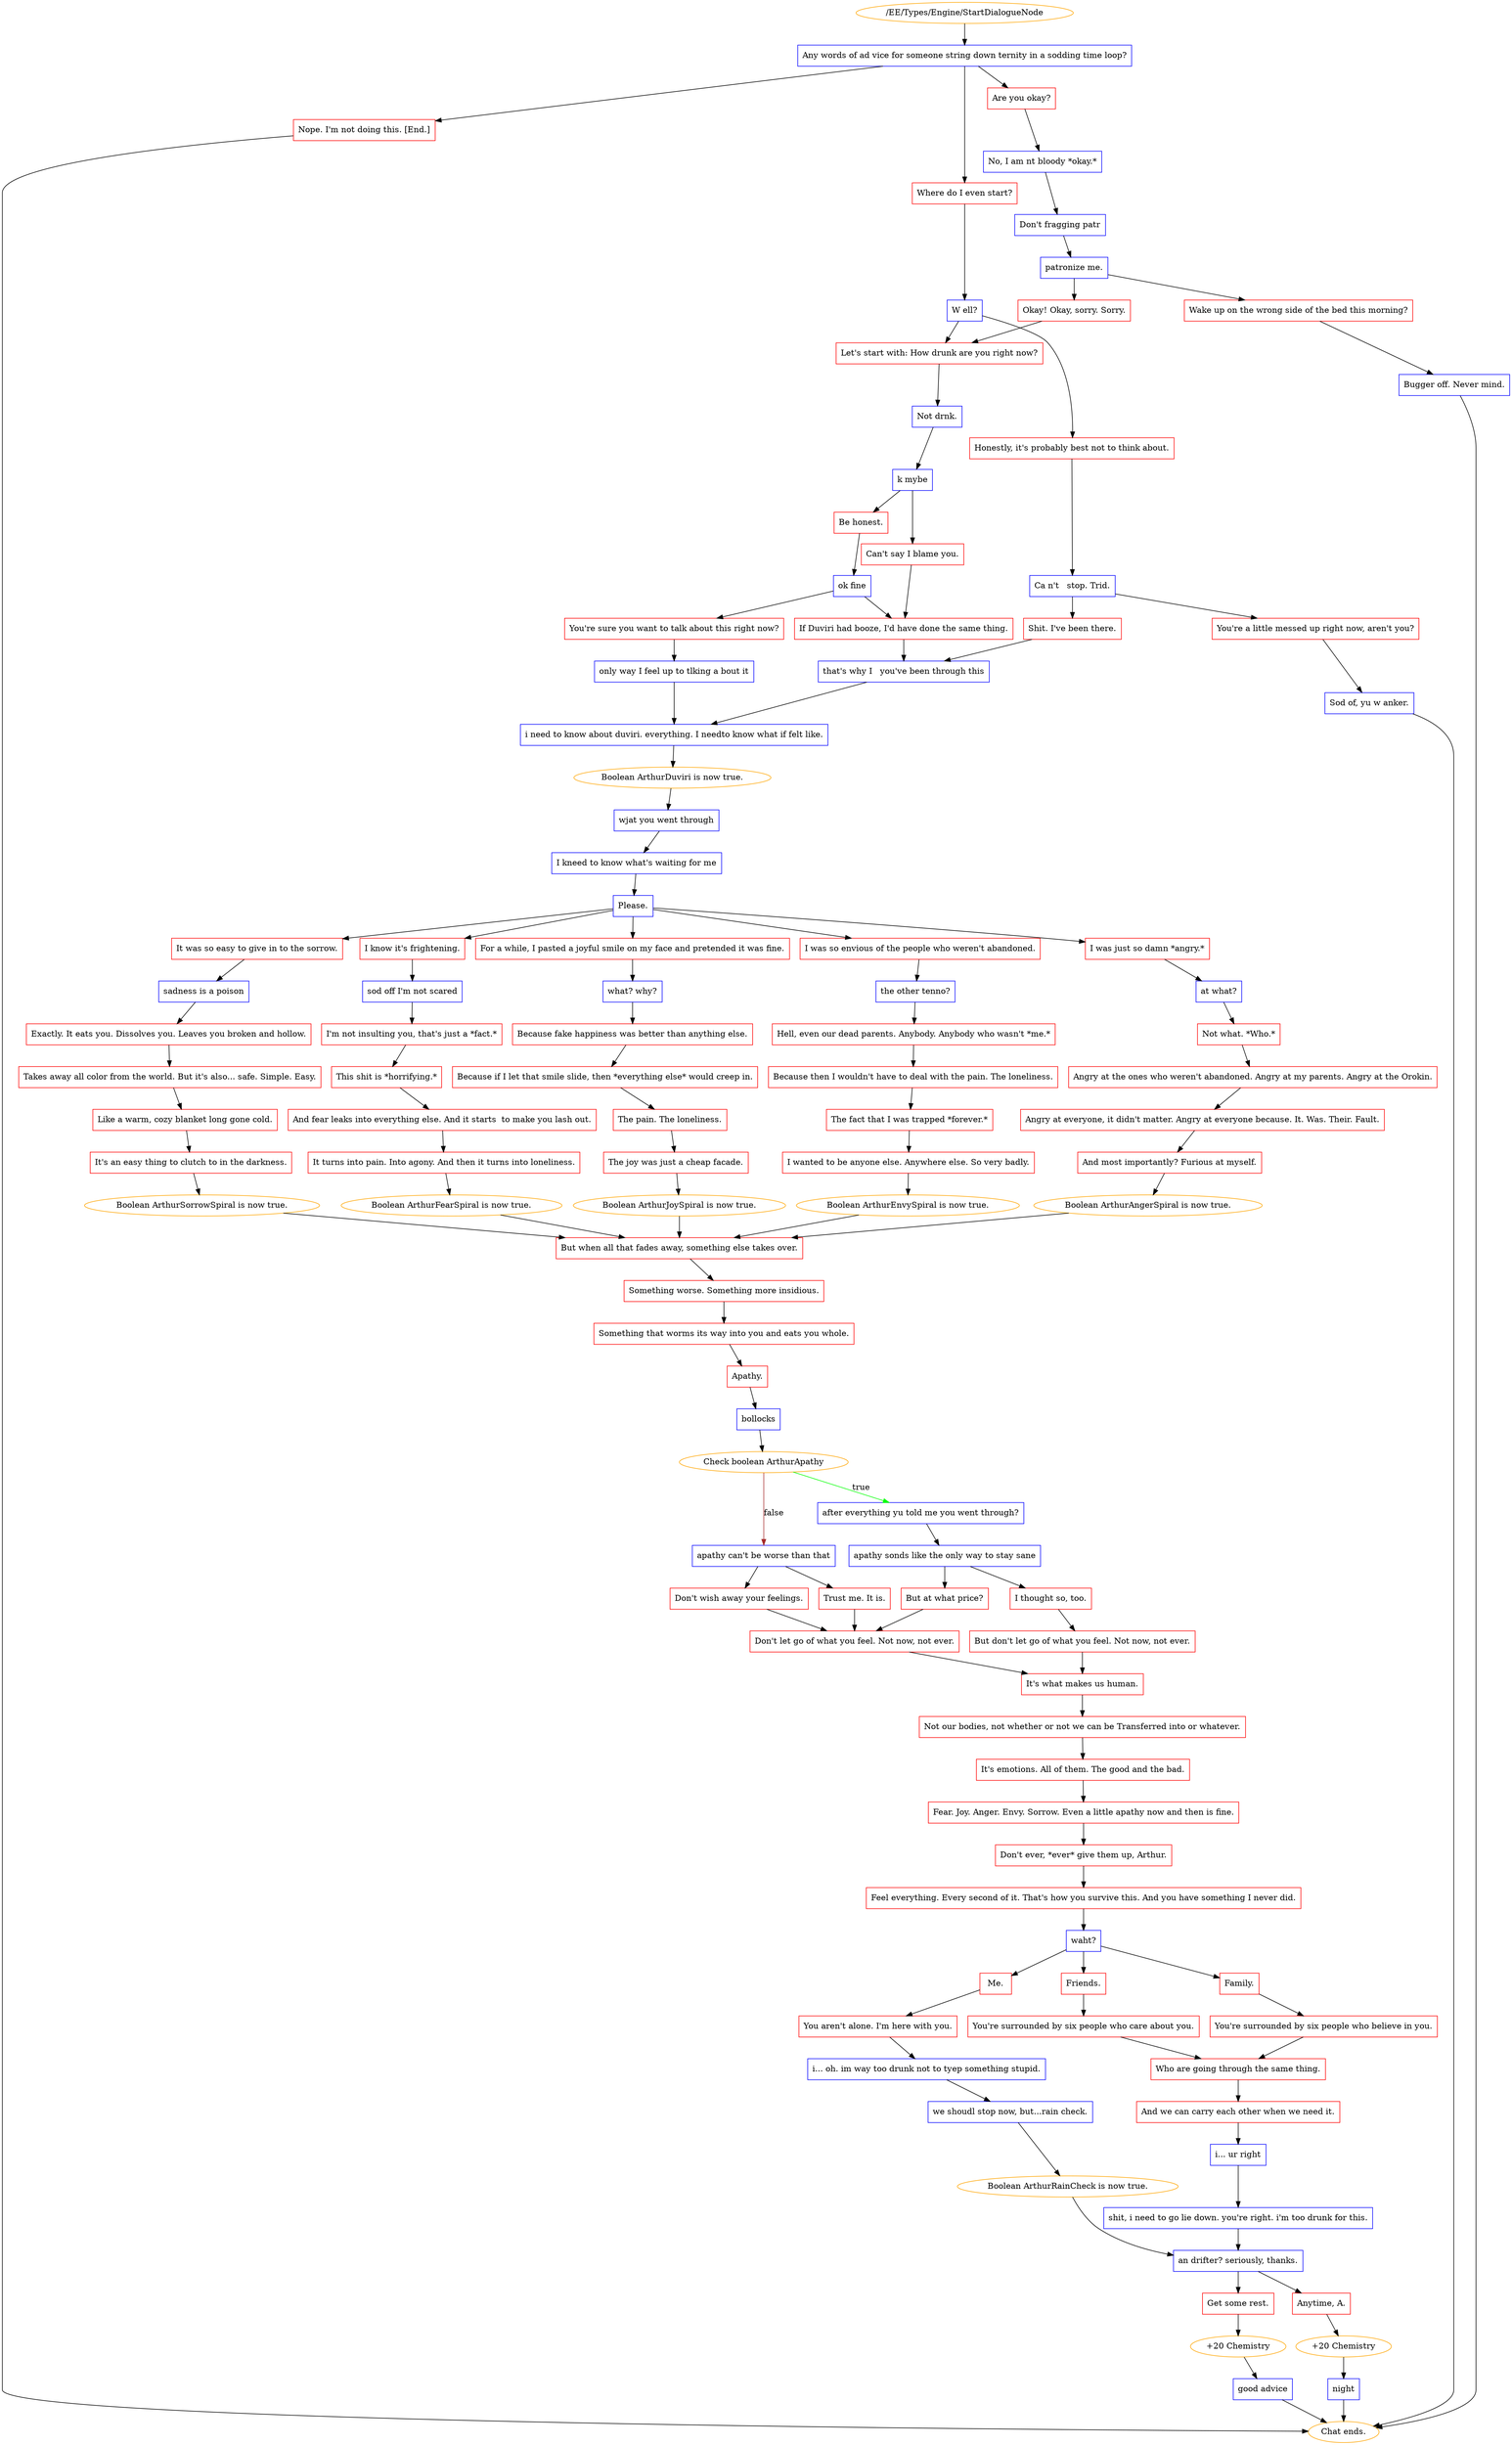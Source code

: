 digraph {
	1405 [label="/EE/Types/Engine/StartDialogueNode",color=orange];
		1405 -> 1406;
	1406 [label="Any words of ad vice for someone string down ternity in a sodding time loop?",shape=box,color=blue];
		1406 -> 1407;
		1406 -> 1409;
		1406 -> 1410;
	1407 [label="Are you okay?",shape=box,color=red];
		1407 -> 1408;
	1409 [label="Where do I even start?",shape=box,color=red];
		1409 -> 1411;
	1410 [label="Nope. I'm not doing this. [End.]",shape=box,color=red];
		1410 -> "Chat ends.";
	1408 [label="No, I am nt bloody *okay.*",shape=box,color=blue];
		1408 -> 1413;
	1411 [label="W ell?",shape=box,color=blue];
		1411 -> 1419;
		1411 -> 1420;
	"Chat ends." [color=orange];
	1413 [label="Don't fragging patr",shape=box,color=blue];
		1413 -> 1414;
	1419 [label="Let's start with: How drunk are you right now?",shape=box,color=red];
		1419 -> 1426;
	1420 [label="Honestly, it's probably best not to think about.",shape=box,color=red];
		1420 -> 1421;
	1414 [label="patronize me.",shape=box,color=blue];
		1414 -> 1415;
		1414 -> 1416;
	1426 [label="Not drnk.",shape=box,color=blue];
		1426 -> 1427;
	1421 [label="Ca n't   stop. Trid.",shape=box,color=blue];
		1421 -> 1422;
		1421 -> 1423;
	1415 [label="Wake up on the wrong side of the bed this morning?",shape=box,color=red];
		1415 -> 1417;
	1416 [label="Okay! Okay, sorry. Sorry.",shape=box,color=red];
		1416 -> 1419;
	1427 [label="k mybe",shape=box,color=blue];
		1427 -> 1428;
		1427 -> 1429;
	1422 [label="Shit. I've been there.",shape=box,color=red];
		1422 -> 1434;
	1423 [label="You're a little messed up right now, aren't you?",shape=box,color=red];
		1423 -> 1424;
	1417 [label="Bugger off. Never mind.",shape=box,color=blue];
		1417 -> "Chat ends.";
	1428 [label="Be honest.",shape=box,color=red];
		1428 -> 1430;
	1429 [label="Can't say I blame you.",shape=box,color=red];
		1429 -> 1432;
	1434 [label="that's why I   you've been through this",shape=box,color=blue];
		1434 -> 1435;
	1424 [label="Sod of, yu w anker.",shape=box,color=blue];
		1424 -> "Chat ends.";
	"Chat ends." [color=orange];
	1430 [label="ok fine",shape=box,color=blue];
		1430 -> 1431;
		1430 -> 1432;
	1432 [label="If Duviri had booze, I'd have done the same thing.",shape=box,color=red];
		1432 -> 1434;
	1435 [label="i need to know about duviri. everything. I needto know what if felt like.",shape=box,color=blue];
		1435 -> 1436;
	"Chat ends." [color=orange];
	1431 [label="You're sure you want to talk about this right now?",shape=box,color=red];
		1431 -> 1433;
	1436 [label="Boolean ArthurDuviri is now true.",color=orange];
		1436 -> 1437;
	1433 [label="only way I feel up to tlking a bout it",shape=box,color=blue];
		1433 -> 1435;
	1437 [label="wjat you went through",shape=box,color=blue];
		1437 -> 1438;
	1438 [label="I kneed to know what's waiting for me",shape=box,color=blue];
		1438 -> 1439;
	1439 [label="Please.",shape=box,color=blue];
		1439 -> 1440;
		1439 -> 1441;
		1439 -> 1442;
		1439 -> 1443;
		1439 -> 1444;
	1440 [label="I know it's frightening.",shape=box,color=red];
		1440 -> 1445;
	1441 [label="For a while, I pasted a joyful smile on my face and pretended it was fine.",shape=box,color=red];
		1441 -> 1446;
	1442 [label="I was so envious of the people who weren't abandoned.",shape=box,color=red];
		1442 -> 1447;
	1443 [label="I was just so damn *angry.*",shape=box,color=red];
		1443 -> 1448;
	1444 [label="It was so easy to give in to the sorrow.",shape=box,color=red];
		1444 -> 1449;
	1445 [label="sod off I'm not scared",shape=box,color=blue];
		1445 -> 1450;
	1446 [label="what? why?",shape=box,color=blue];
		1446 -> 1451;
	1447 [label="the other tenno?",shape=box,color=blue];
		1447 -> 1452;
	1448 [label="at what?",shape=box,color=blue];
		1448 -> 1453;
	1449 [label="sadness is a poison",shape=box,color=blue];
		1449 -> 1454;
	1450 [label="I'm not insulting you, that's just a *fact.*",shape=box,color=red];
		1450 -> 1455;
	1451 [label="Because fake happiness was better than anything else.",shape=box,color=red];
		1451 -> 1456;
	1452 [label="Hell, even our dead parents. Anybody. Anybody who wasn't *me.*",shape=box,color=red];
		1452 -> 1457;
	1453 [label="Not what. *Who.*",shape=box,color=red];
		1453 -> 1458;
	1454 [label="Exactly. It eats you. Dissolves you. Leaves you broken and hollow.",shape=box,color=red];
		1454 -> 1459;
	1455 [label="This shit is *horrifying.*",shape=box,color=red];
		1455 -> 1460;
	1456 [label="Because if I let that smile slide, then *everything else* would creep in.",shape=box,color=red];
		1456 -> 1461;
	1457 [label="Because then I wouldn't have to deal with the pain. The loneliness.",shape=box,color=red];
		1457 -> 1462;
	1458 [label="Angry at the ones who weren't abandoned. Angry at my parents. Angry at the Orokin.",shape=box,color=red];
		1458 -> 1463;
	1459 [label="Takes away all color from the world. But it's also... safe. Simple. Easy.",shape=box,color=red];
		1459 -> 1464;
	1460 [label="And fear leaks into everything else. And it starts  to make you lash out.",shape=box,color=red];
		1460 -> 1465;
	1461 [label="The pain. The loneliness.",shape=box,color=red];
		1461 -> 1466;
	1462 [label="The fact that I was trapped *forever.*",shape=box,color=red];
		1462 -> 1467;
	1463 [label="Angry at everyone, it didn't matter. Angry at everyone because. It. Was. Their. Fault.",shape=box,color=red];
		1463 -> 1468;
	1464 [label="Like a warm, cozy blanket long gone cold.",shape=box,color=red];
		1464 -> 1469;
	1465 [label="It turns into pain. Into agony. And then it turns into loneliness.",shape=box,color=red];
		1465 -> 1470;
	1466 [label="The joy was just a cheap facade.",shape=box,color=red];
		1466 -> 1471;
	1467 [label="I wanted to be anyone else. Anywhere else. So very badly.",shape=box,color=red];
		1467 -> 1472;
	1468 [label="And most importantly? Furious at myself.",shape=box,color=red];
		1468 -> 1473;
	1469 [label="It's an easy thing to clutch to in the darkness.",shape=box,color=red];
		1469 -> 1474;
	1470 [label="Boolean ArthurFearSpiral is now true.",color=orange];
		1470 -> 1475;
	1471 [label="Boolean ArthurJoySpiral is now true.",color=orange];
		1471 -> 1475;
	1472 [label="Boolean ArthurEnvySpiral is now true.",color=orange];
		1472 -> 1475;
	1473 [label="Boolean ArthurAngerSpiral is now true.",color=orange];
		1473 -> 1475;
	1474 [label="Boolean ArthurSorrowSpiral is now true.",color=orange];
		1474 -> 1475;
	1475 [label="But when all that fades away, something else takes over.",shape=box,color=red];
		1475 -> 1476;
	1476 [label="Something worse. Something more insidious.",shape=box,color=red];
		1476 -> 1477;
	1477 [label="Something that worms its way into you and eats you whole.",shape=box,color=red];
		1477 -> 1478;
	1478 [label="Apathy.",shape=box,color=red];
		1478 -> 1479;
	1479 [label="bollocks",shape=box,color=blue];
		1479 -> 1480;
	1480 [label="Check boolean ArthurApathy",color=orange];
		1480 -> 1481 [label=true,color=green];
		1480 -> 1482 [label=false,color=brown];
	1481 [label="after everything yu told me you went through?",shape=box,color=blue];
		1481 -> 1483;
	1482 [label="apathy can't be worse than that",shape=box,color=blue];
		1482 -> 1486;
		1482 -> 1487;
	1483 [label="apathy sonds like the only way to stay sane",shape=box,color=blue];
		1483 -> 1484;
		1483 -> 1485;
	1486 [label="Trust me. It is.",shape=box,color=red];
		1486 -> 1489;
	1487 [label="Don't wish away your feelings.",shape=box,color=red];
		1487 -> 1489;
	1484 [label="I thought so, too.",shape=box,color=red];
		1484 -> 1488;
	1485 [label="But at what price?",shape=box,color=red];
		1485 -> 1489;
	1489 [label="Don't let go of what you feel. Not now, not ever.",shape=box,color=red];
		1489 -> 1490;
	1488 [label="But don't let go of what you feel. Not now, not ever.",shape=box,color=red];
		1488 -> 1490;
	1490 [label="It's what makes us human.",shape=box,color=red];
		1490 -> 1491;
	1491 [label="Not our bodies, not whether or not we can be Transferred into or whatever.",shape=box,color=red];
		1491 -> 1492;
	1492 [label="It's emotions. All of them. The good and the bad.",shape=box,color=red];
		1492 -> 1493;
	1493 [label="Fear. Joy. Anger. Envy. Sorrow. Even a little apathy now and then is fine.",shape=box,color=red];
		1493 -> 1494;
	1494 [label="Don't ever, *ever* give them up, Arthur.",shape=box,color=red];
		1494 -> 1495;
	1495 [label="Feel everything. Every second of it. That's how you survive this. And you have something I never did.",shape=box,color=red];
		1495 -> 1496;
	1496 [label="waht?",shape=box,color=blue];
		1496 -> 1497;
		1496 -> 1498;
		1496 -> 1499;
	1497 [label="Friends.",shape=box,color=red];
		1497 -> 1500;
	1498 [label="Family.",shape=box,color=red];
		1498 -> 1501;
	1499 [label="Me.",shape=box,color=red];
		1499 -> 1502;
	1500 [label="You're surrounded by six people who care about you.",shape=box,color=red];
		1500 -> 1503;
	1501 [label="You're surrounded by six people who believe in you.",shape=box,color=red];
		1501 -> 1503;
	1502 [label="You aren't alone. I'm here with you.",shape=box,color=red];
		1502 -> 1505;
	1503 [label="Who are going through the same thing.",shape=box,color=red];
		1503 -> 1504;
	1505 [label="i... oh. im way too drunk not to tyep something stupid.",shape=box,color=blue];
		1505 -> 1506;
	1504 [label="And we can carry each other when we need it.",shape=box,color=red];
		1504 -> 1508;
	1506 [label="we shoudl stop now, but...rain check.",shape=box,color=blue];
		1506 -> 1507;
	1508 [label="i... ur right",shape=box,color=blue];
		1508 -> 1509;
	1507 [label="Boolean ArthurRainCheck is now true.",color=orange];
		1507 -> 1510;
	1509 [label="shit, i need to go lie down. you're right. i'm too drunk for this.",shape=box,color=blue];
		1509 -> 1510;
	1510 [label="an drifter? seriously, thanks.",shape=box,color=blue];
		1510 -> 1511;
		1510 -> 1512;
	1511 [label="Anytime, A.",shape=box,color=red];
		1511 -> 1515;
	1512 [label="Get some rest.",shape=box,color=red];
		1512 -> 1516;
	1515 [label="+20 Chemistry",color=orange];
		1515 -> 1513;
	1516 [label="+20 Chemistry",color=orange];
		1516 -> 1514;
	1513 [label="night",shape=box,color=blue];
		1513 -> "Chat ends.";
	1514 [label="good advice",shape=box,color=blue];
		1514 -> "Chat ends.";
	"Chat ends." [color=orange];
	"Chat ends." [color=orange];
}